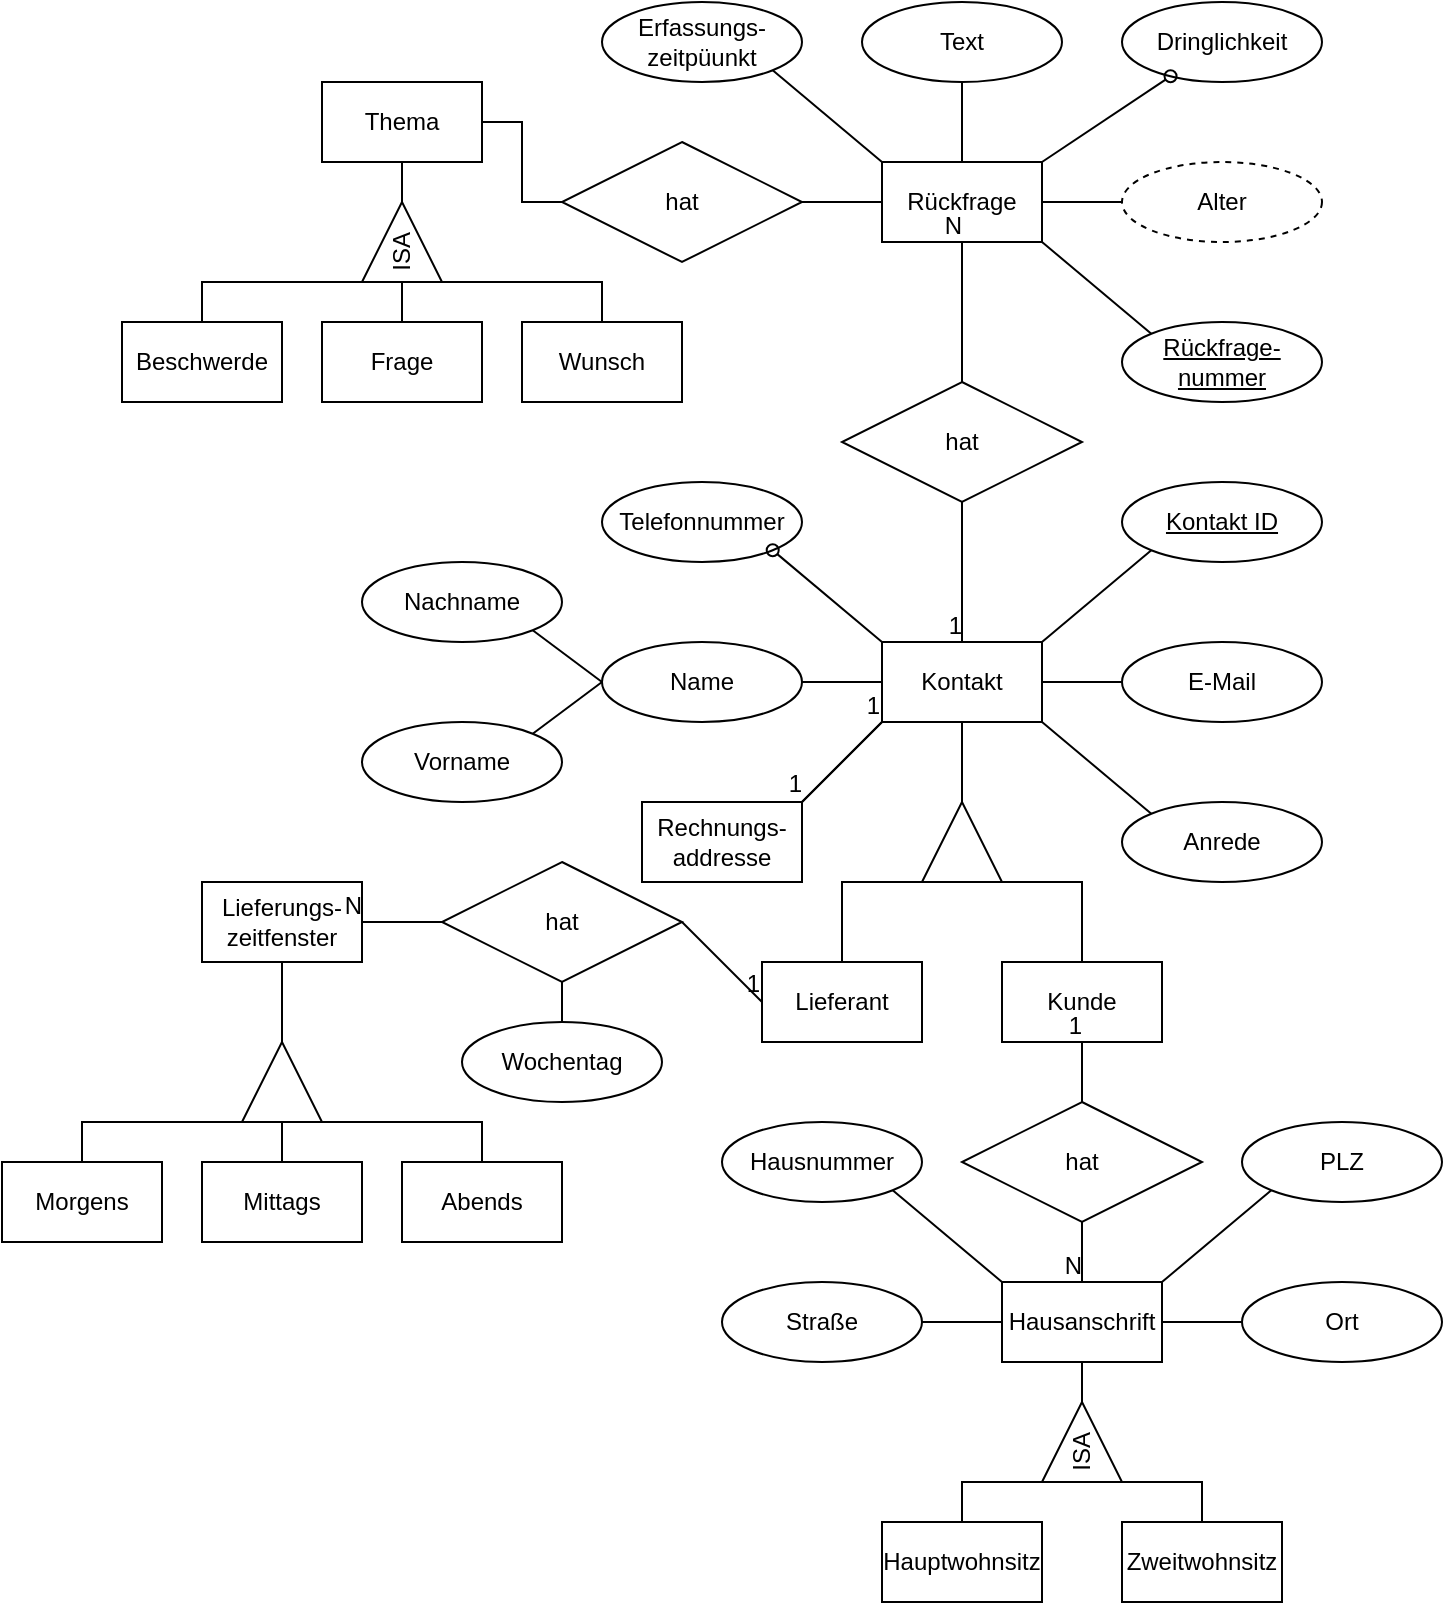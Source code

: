 <mxfile version="13.10.0" type="device"><diagram id="n-PreVlxpkVsMGeiqjeN" name="Page-1"><mxGraphModel dx="1422" dy="740" grid="1" gridSize="10" guides="1" tooltips="1" connect="1" arrows="1" fold="1" page="1" pageScale="1" pageWidth="827" pageHeight="1169" math="0" shadow="0"><root><mxCell id="0"/><mxCell id="1" parent="0"/><mxCell id="vVULPkSuiDI0Fkno7fGx-12" style="rounded=0;orthogonalLoop=1;jettySize=auto;html=1;exitX=0;exitY=0;exitDx=0;exitDy=0;entryX=1;entryY=1;entryDx=0;entryDy=0;endArrow=none;endFill=0;" parent="1" source="vVULPkSuiDI0Fkno7fGx-1" target="vVULPkSuiDI0Fkno7fGx-7" edge="1"><mxGeometry relative="1" as="geometry"/></mxCell><mxCell id="vVULPkSuiDI0Fkno7fGx-18" style="edgeStyle=none;rounded=0;orthogonalLoop=1;jettySize=auto;html=1;exitX=1;exitY=0.5;exitDx=0;exitDy=0;endArrow=none;endFill=0;" parent="1" source="vVULPkSuiDI0Fkno7fGx-1" target="vVULPkSuiDI0Fkno7fGx-17" edge="1"><mxGeometry relative="1" as="geometry"/></mxCell><mxCell id="vVULPkSuiDI0Fkno7fGx-21" style="edgeStyle=none;rounded=0;orthogonalLoop=1;jettySize=auto;html=1;exitX=0;exitY=0.5;exitDx=0;exitDy=0;endArrow=none;endFill=0;" parent="1" source="vVULPkSuiDI0Fkno7fGx-1" target="vVULPkSuiDI0Fkno7fGx-20" edge="1"><mxGeometry relative="1" as="geometry"/></mxCell><mxCell id="vVULPkSuiDI0Fkno7fGx-34" style="edgeStyle=none;rounded=0;orthogonalLoop=1;jettySize=auto;html=1;exitX=1;exitY=1;exitDx=0;exitDy=0;entryX=0;entryY=0;entryDx=0;entryDy=0;endArrow=none;endFill=0;" parent="1" source="vVULPkSuiDI0Fkno7fGx-1" target="vVULPkSuiDI0Fkno7fGx-10" edge="1"><mxGeometry relative="1" as="geometry"/></mxCell><mxCell id="vVULPkSuiDI0Fkno7fGx-1" value="Rückfrage" style="whiteSpace=wrap;html=1;align=center;" parent="1" vertex="1"><mxGeometry x="480" y="200" width="80" height="40" as="geometry"/></mxCell><mxCell id="vVULPkSuiDI0Fkno7fGx-7" value="Erfassungs-zeitpüunkt" style="ellipse;whiteSpace=wrap;html=1;align=center;" parent="1" vertex="1"><mxGeometry x="340" y="120" width="100" height="40" as="geometry"/></mxCell><mxCell id="vVULPkSuiDI0Fkno7fGx-33" style="edgeStyle=none;rounded=0;orthogonalLoop=1;jettySize=auto;html=1;exitX=0.5;exitY=1;exitDx=0;exitDy=0;entryX=0.5;entryY=0;entryDx=0;entryDy=0;endArrow=none;endFill=0;" parent="1" source="vVULPkSuiDI0Fkno7fGx-9" target="vVULPkSuiDI0Fkno7fGx-1" edge="1"><mxGeometry relative="1" as="geometry"/></mxCell><mxCell id="vVULPkSuiDI0Fkno7fGx-9" value="&lt;div&gt;Text&lt;/div&gt;" style="ellipse;whiteSpace=wrap;html=1;align=center;" parent="1" vertex="1"><mxGeometry x="470" y="120" width="100" height="40" as="geometry"/></mxCell><mxCell id="vVULPkSuiDI0Fkno7fGx-10" value="Rückfrage-nummer" style="ellipse;whiteSpace=wrap;html=1;align=center;fontStyle=4;" parent="1" vertex="1"><mxGeometry x="600" y="280" width="100" height="40" as="geometry"/></mxCell><mxCell id="vVULPkSuiDI0Fkno7fGx-11" value="Dringlichkeit" style="ellipse;whiteSpace=wrap;html=1;align=center;" parent="1" vertex="1"><mxGeometry x="600" y="120" width="100" height="40" as="geometry"/></mxCell><mxCell id="vVULPkSuiDI0Fkno7fGx-15" style="edgeStyle=none;rounded=0;orthogonalLoop=1;jettySize=auto;html=1;exitX=1;exitY=0;exitDx=0;exitDy=0;endArrow=oval;endFill=0;" parent="1" source="vVULPkSuiDI0Fkno7fGx-1" target="vVULPkSuiDI0Fkno7fGx-11" edge="1"><mxGeometry relative="1" as="geometry"/></mxCell><mxCell id="vVULPkSuiDI0Fkno7fGx-17" value="Alter" style="ellipse;whiteSpace=wrap;html=1;align=center;dashed=1;" parent="1" vertex="1"><mxGeometry x="600" y="200" width="100" height="40" as="geometry"/></mxCell><mxCell id="vVULPkSuiDI0Fkno7fGx-19" value="Thema" style="whiteSpace=wrap;html=1;align=center;" parent="1" vertex="1"><mxGeometry x="200" y="160" width="80" height="40" as="geometry"/></mxCell><mxCell id="vVULPkSuiDI0Fkno7fGx-22" style="edgeStyle=orthogonalEdgeStyle;rounded=0;orthogonalLoop=1;jettySize=auto;html=1;exitX=0;exitY=0.5;exitDx=0;exitDy=0;entryX=1;entryY=0.5;entryDx=0;entryDy=0;endArrow=none;endFill=0;" parent="1" source="vVULPkSuiDI0Fkno7fGx-20" target="vVULPkSuiDI0Fkno7fGx-19" edge="1"><mxGeometry relative="1" as="geometry"/></mxCell><mxCell id="vVULPkSuiDI0Fkno7fGx-20" value="hat" style="shape=rhombus;perimeter=rhombusPerimeter;whiteSpace=wrap;html=1;align=center;" parent="1" vertex="1"><mxGeometry x="320" y="190" width="120" height="60" as="geometry"/></mxCell><mxCell id="vVULPkSuiDI0Fkno7fGx-24" style="edgeStyle=none;rounded=0;orthogonalLoop=1;jettySize=auto;html=1;endArrow=none;endFill=0;" parent="1" source="vVULPkSuiDI0Fkno7fGx-23" target="vVULPkSuiDI0Fkno7fGx-19" edge="1"><mxGeometry relative="1" as="geometry"/></mxCell><mxCell id="vVULPkSuiDI0Fkno7fGx-23" value="ISA &amp;nbsp;&amp;nbsp; " style="triangle;whiteSpace=wrap;html=1;rotation=-90;" parent="1" vertex="1"><mxGeometry x="220" y="220" width="40" height="40" as="geometry"/></mxCell><mxCell id="vVULPkSuiDI0Fkno7fGx-67" style="edgeStyle=none;rounded=0;orthogonalLoop=1;jettySize=auto;html=1;exitX=0.5;exitY=0;exitDx=0;exitDy=0;entryX=0;entryY=0.5;entryDx=0;entryDy=0;sourcePerimeterSpacing=0;endArrow=none;endFill=0;endSize=6;targetPerimeterSpacing=0;strokeWidth=1;" parent="1" source="vVULPkSuiDI0Fkno7fGx-26" target="vVULPkSuiDI0Fkno7fGx-23" edge="1"><mxGeometry relative="1" as="geometry"/></mxCell><mxCell id="vVULPkSuiDI0Fkno7fGx-26" value="Frage" style="whiteSpace=wrap;html=1;align=center;" parent="1" vertex="1"><mxGeometry x="200" y="280" width="80" height="40" as="geometry"/></mxCell><mxCell id="vVULPkSuiDI0Fkno7fGx-68" style="edgeStyle=none;rounded=0;orthogonalLoop=1;jettySize=auto;html=1;exitX=0.5;exitY=0;exitDx=0;exitDy=0;sourcePerimeterSpacing=0;endArrow=none;endFill=0;endSize=6;targetPerimeterSpacing=0;strokeWidth=1;entryX=0;entryY=0.5;entryDx=0;entryDy=0;" parent="1" source="vVULPkSuiDI0Fkno7fGx-28" target="vVULPkSuiDI0Fkno7fGx-23" edge="1"><mxGeometry relative="1" as="geometry"><mxPoint x="260" y="260" as="targetPoint"/><Array as="points"><mxPoint x="340" y="260"/></Array></mxGeometry></mxCell><mxCell id="vVULPkSuiDI0Fkno7fGx-28" value="Wunsch" style="whiteSpace=wrap;html=1;align=center;" parent="1" vertex="1"><mxGeometry x="300" y="280" width="80" height="40" as="geometry"/></mxCell><mxCell id="vVULPkSuiDI0Fkno7fGx-46" style="edgeStyle=none;rounded=0;orthogonalLoop=1;jettySize=auto;html=1;exitX=1;exitY=0;exitDx=0;exitDy=0;entryX=0;entryY=1;entryDx=0;entryDy=0;sourcePerimeterSpacing=0;endArrow=none;endFill=0;endSize=6;targetPerimeterSpacing=0;" parent="1" source="vVULPkSuiDI0Fkno7fGx-35" target="vVULPkSuiDI0Fkno7fGx-45" edge="1"><mxGeometry relative="1" as="geometry"/></mxCell><mxCell id="vVULPkSuiDI0Fkno7fGx-35" value="Kontakt" style="whiteSpace=wrap;html=1;align=center;" parent="1" vertex="1"><mxGeometry x="480" y="440" width="80" height="40" as="geometry"/></mxCell><mxCell id="vVULPkSuiDI0Fkno7fGx-39" value="hat" style="shape=rhombus;perimeter=rhombusPerimeter;whiteSpace=wrap;html=1;align=center;" parent="1" vertex="1"><mxGeometry x="460" y="310" width="120" height="60" as="geometry"/></mxCell><mxCell id="vVULPkSuiDI0Fkno7fGx-40" value="" style="endArrow=none;html=1;rounded=0;entryX=0.5;entryY=1;entryDx=0;entryDy=0;exitX=0.5;exitY=0;exitDx=0;exitDy=0;verticalAlign=top;spacing=2;endSize=6;sourcePerimeterSpacing=0;targetPerimeterSpacing=0;labelPosition=left;verticalLabelPosition=bottom;align=right;" parent="1" source="vVULPkSuiDI0Fkno7fGx-39" target="vVULPkSuiDI0Fkno7fGx-1" edge="1"><mxGeometry relative="1" as="geometry"><mxPoint x="300" y="380" as="sourcePoint"/><mxPoint x="460" y="380" as="targetPoint"/></mxGeometry></mxCell><mxCell id="vVULPkSuiDI0Fkno7fGx-41" value="N" style="resizable=0;html=1;align=right;verticalAlign=bottom;" parent="vVULPkSuiDI0Fkno7fGx-40" connectable="0" vertex="1"><mxGeometry x="1" relative="1" as="geometry"/></mxCell><mxCell id="vVULPkSuiDI0Fkno7fGx-43" value="" style="endArrow=none;html=1;rounded=0;exitX=0.5;exitY=1;exitDx=0;exitDy=0;entryX=0.5;entryY=0;entryDx=0;entryDy=0;" parent="1" source="vVULPkSuiDI0Fkno7fGx-39" target="vVULPkSuiDI0Fkno7fGx-35" edge="1"><mxGeometry relative="1" as="geometry"><mxPoint x="300" y="380" as="sourcePoint"/><mxPoint x="460" y="380" as="targetPoint"/></mxGeometry></mxCell><mxCell id="vVULPkSuiDI0Fkno7fGx-44" value="1" style="resizable=0;html=1;align=right;verticalAlign=bottom;" parent="vVULPkSuiDI0Fkno7fGx-43" connectable="0" vertex="1"><mxGeometry x="1" relative="1" as="geometry"/></mxCell><mxCell id="vVULPkSuiDI0Fkno7fGx-45" value="Kontakt ID" style="ellipse;whiteSpace=wrap;html=1;align=center;fontStyle=4;" parent="1" vertex="1"><mxGeometry x="600" y="360" width="100" height="40" as="geometry"/></mxCell><mxCell id="vVULPkSuiDI0Fkno7fGx-57" style="edgeStyle=none;rounded=0;orthogonalLoop=1;jettySize=auto;html=1;exitX=0;exitY=0.5;exitDx=0;exitDy=0;entryX=1;entryY=0.5;entryDx=0;entryDy=0;sourcePerimeterSpacing=0;endArrow=none;endFill=0;endSize=6;targetPerimeterSpacing=0;" parent="1" source="vVULPkSuiDI0Fkno7fGx-47" target="vVULPkSuiDI0Fkno7fGx-35" edge="1"><mxGeometry relative="1" as="geometry"/></mxCell><mxCell id="vVULPkSuiDI0Fkno7fGx-47" value="E-Mail" style="ellipse;whiteSpace=wrap;html=1;align=center;" parent="1" vertex="1"><mxGeometry x="600" y="440" width="100" height="40" as="geometry"/></mxCell><mxCell id="vVULPkSuiDI0Fkno7fGx-56" style="edgeStyle=none;rounded=0;orthogonalLoop=1;jettySize=auto;html=1;exitX=0;exitY=0;exitDx=0;exitDy=0;entryX=1;entryY=1;entryDx=0;entryDy=0;sourcePerimeterSpacing=0;endArrow=none;endFill=0;endSize=6;targetPerimeterSpacing=0;" parent="1" source="vVULPkSuiDI0Fkno7fGx-48" target="vVULPkSuiDI0Fkno7fGx-35" edge="1"><mxGeometry relative="1" as="geometry"/></mxCell><mxCell id="vVULPkSuiDI0Fkno7fGx-48" value="Anrede" style="ellipse;whiteSpace=wrap;html=1;align=center;" parent="1" vertex="1"><mxGeometry x="600" y="520" width="100" height="40" as="geometry"/></mxCell><mxCell id="vVULPkSuiDI0Fkno7fGx-55" style="edgeStyle=none;rounded=0;orthogonalLoop=1;jettySize=auto;html=1;exitX=1;exitY=0.5;exitDx=0;exitDy=0;sourcePerimeterSpacing=0;endArrow=none;endFill=0;endSize=6;targetPerimeterSpacing=0;entryX=0;entryY=0.5;entryDx=0;entryDy=0;" parent="1" source="vVULPkSuiDI0Fkno7fGx-49" target="vVULPkSuiDI0Fkno7fGx-35" edge="1"><mxGeometry relative="1" as="geometry"/></mxCell><mxCell id="vVULPkSuiDI0Fkno7fGx-49" value="Name" style="ellipse;whiteSpace=wrap;html=1;align=center;" parent="1" vertex="1"><mxGeometry x="340" y="440" width="100" height="40" as="geometry"/></mxCell><mxCell id="vVULPkSuiDI0Fkno7fGx-54" style="edgeStyle=none;rounded=0;orthogonalLoop=1;jettySize=auto;html=1;exitX=1;exitY=1;exitDx=0;exitDy=0;sourcePerimeterSpacing=0;endArrow=none;endFill=0;endSize=6;targetPerimeterSpacing=0;" parent="1" source="vVULPkSuiDI0Fkno7fGx-50" edge="1"><mxGeometry relative="1" as="geometry"><mxPoint x="340" y="460" as="targetPoint"/></mxGeometry></mxCell><mxCell id="vVULPkSuiDI0Fkno7fGx-50" value="Nachname" style="ellipse;whiteSpace=wrap;html=1;align=center;" parent="1" vertex="1"><mxGeometry x="220" y="400" width="100" height="40" as="geometry"/></mxCell><mxCell id="vVULPkSuiDI0Fkno7fGx-52" style="edgeStyle=none;rounded=0;orthogonalLoop=1;jettySize=auto;html=1;exitX=1;exitY=0;exitDx=0;exitDy=0;entryX=0;entryY=0.5;entryDx=0;entryDy=0;sourcePerimeterSpacing=0;endArrow=none;endFill=0;endSize=6;targetPerimeterSpacing=0;" parent="1" source="vVULPkSuiDI0Fkno7fGx-51" target="vVULPkSuiDI0Fkno7fGx-49" edge="1"><mxGeometry relative="1" as="geometry"/></mxCell><mxCell id="vVULPkSuiDI0Fkno7fGx-51" value="Vorname" style="ellipse;whiteSpace=wrap;html=1;align=center;" parent="1" vertex="1"><mxGeometry x="220" y="480" width="100" height="40" as="geometry"/></mxCell><mxCell id="vVULPkSuiDI0Fkno7fGx-53" style="edgeStyle=none;rounded=0;orthogonalLoop=1;jettySize=auto;html=1;exitX=0.5;exitY=0;exitDx=0;exitDy=0;sourcePerimeterSpacing=0;endArrow=none;endFill=0;endSize=6;targetPerimeterSpacing=0;" parent="1" source="vVULPkSuiDI0Fkno7fGx-50" target="vVULPkSuiDI0Fkno7fGx-50" edge="1"><mxGeometry relative="1" as="geometry"/></mxCell><mxCell id="vVULPkSuiDI0Fkno7fGx-58" value="Telefonnummer" style="ellipse;whiteSpace=wrap;html=1;align=center;" parent="1" vertex="1"><mxGeometry x="340" y="360" width="100" height="40" as="geometry"/></mxCell><mxCell id="vVULPkSuiDI0Fkno7fGx-60" style="edgeStyle=none;rounded=0;orthogonalLoop=1;jettySize=auto;html=1;exitX=0;exitY=0;exitDx=0;exitDy=0;entryX=1;entryY=1;entryDx=0;entryDy=0;sourcePerimeterSpacing=0;endArrow=oval;endFill=0;endSize=6;targetPerimeterSpacing=0;strokeWidth=1;" parent="1" source="vVULPkSuiDI0Fkno7fGx-35" target="vVULPkSuiDI0Fkno7fGx-58" edge="1"><mxGeometry relative="1" as="geometry"/></mxCell><mxCell id="vVULPkSuiDI0Fkno7fGx-62" style="edgeStyle=none;rounded=0;orthogonalLoop=1;jettySize=auto;html=1;entryX=0.5;entryY=1;entryDx=0;entryDy=0;sourcePerimeterSpacing=0;endArrow=none;endFill=0;endSize=6;targetPerimeterSpacing=0;strokeWidth=1;" parent="1" source="vVULPkSuiDI0Fkno7fGx-61" target="vVULPkSuiDI0Fkno7fGx-35" edge="1"><mxGeometry relative="1" as="geometry"/></mxCell><mxCell id="vVULPkSuiDI0Fkno7fGx-61" value="" style="triangle;whiteSpace=wrap;html=1;rotation=-90;" parent="1" vertex="1"><mxGeometry x="500" y="520" width="40" height="40" as="geometry"/></mxCell><mxCell id="vVULPkSuiDI0Fkno7fGx-69" style="edgeStyle=none;rounded=0;orthogonalLoop=1;jettySize=auto;html=1;exitX=0.5;exitY=0;exitDx=0;exitDy=0;entryX=0;entryY=0.5;entryDx=0;entryDy=0;sourcePerimeterSpacing=0;endArrow=none;endFill=0;endSize=6;targetPerimeterSpacing=0;strokeWidth=1;" parent="1" source="vVULPkSuiDI0Fkno7fGx-63" target="vVULPkSuiDI0Fkno7fGx-61" edge="1"><mxGeometry relative="1" as="geometry"><Array as="points"><mxPoint x="460" y="560"/></Array></mxGeometry></mxCell><mxCell id="vVULPkSuiDI0Fkno7fGx-63" value="Lieferant" style="whiteSpace=wrap;html=1;align=center;" parent="1" vertex="1"><mxGeometry x="420" y="600" width="80" height="40" as="geometry"/></mxCell><mxCell id="vVULPkSuiDI0Fkno7fGx-70" style="edgeStyle=none;rounded=0;orthogonalLoop=1;jettySize=auto;html=1;exitX=0.5;exitY=0;exitDx=0;exitDy=0;entryX=0;entryY=0.5;entryDx=0;entryDy=0;sourcePerimeterSpacing=0;endArrow=none;endFill=0;endSize=6;targetPerimeterSpacing=0;strokeWidth=1;" parent="1" source="vVULPkSuiDI0Fkno7fGx-64" target="vVULPkSuiDI0Fkno7fGx-61" edge="1"><mxGeometry relative="1" as="geometry"><Array as="points"><mxPoint x="580" y="560"/></Array></mxGeometry></mxCell><mxCell id="vVULPkSuiDI0Fkno7fGx-64" value="Kunde" style="whiteSpace=wrap;html=1;align=center;" parent="1" vertex="1"><mxGeometry x="540" y="600" width="80" height="40" as="geometry"/></mxCell><mxCell id="vVULPkSuiDI0Fkno7fGx-66" style="edgeStyle=none;rounded=0;orthogonalLoop=1;jettySize=auto;html=1;exitX=0.5;exitY=0;exitDx=0;exitDy=0;sourcePerimeterSpacing=0;endArrow=none;endFill=0;endSize=6;targetPerimeterSpacing=0;strokeWidth=1;entryX=0;entryY=0.5;entryDx=0;entryDy=0;" parent="1" source="vVULPkSuiDI0Fkno7fGx-27" target="vVULPkSuiDI0Fkno7fGx-23" edge="1"><mxGeometry relative="1" as="geometry"><mxPoint x="222" y="260" as="targetPoint"/><Array as="points"><mxPoint x="140" y="260"/></Array></mxGeometry></mxCell><mxCell id="vVULPkSuiDI0Fkno7fGx-27" value="Beschwerde" style="whiteSpace=wrap;html=1;align=center;" parent="1" vertex="1"><mxGeometry x="100" y="280" width="80" height="40" as="geometry"/></mxCell><mxCell id="vVULPkSuiDI0Fkno7fGx-74" value="Lieferungs-zeitfenster" style="whiteSpace=wrap;html=1;align=center;" parent="1" vertex="1"><mxGeometry x="140" y="560" width="80" height="40" as="geometry"/></mxCell><mxCell id="vVULPkSuiDI0Fkno7fGx-76" style="edgeStyle=none;rounded=0;orthogonalLoop=1;jettySize=auto;html=1;sourcePerimeterSpacing=0;endArrow=none;endFill=0;endSize=6;targetPerimeterSpacing=0;strokeWidth=1;" parent="1" source="vVULPkSuiDI0Fkno7fGx-75" target="vVULPkSuiDI0Fkno7fGx-74" edge="1"><mxGeometry relative="1" as="geometry"/></mxCell><mxCell id="vVULPkSuiDI0Fkno7fGx-75" value="" style="triangle;whiteSpace=wrap;html=1;rotation=-90;" parent="1" vertex="1"><mxGeometry x="160" y="640" width="40" height="40" as="geometry"/></mxCell><mxCell id="vVULPkSuiDI0Fkno7fGx-77" value="" style="endArrow=none;html=1;rounded=0;strokeWidth=1;entryX=1;entryY=0.5;entryDx=0;entryDy=0;exitX=0;exitY=0.5;exitDx=0;exitDy=0;" parent="1" target="vVULPkSuiDI0Fkno7fGx-74" edge="1"><mxGeometry relative="1" as="geometry"><mxPoint x="260" y="580" as="sourcePoint"/><mxPoint x="360" y="480" as="targetPoint"/></mxGeometry></mxCell><mxCell id="vVULPkSuiDI0Fkno7fGx-78" value="N" style="resizable=0;html=1;align=right;verticalAlign=bottom;" parent="vVULPkSuiDI0Fkno7fGx-77" connectable="0" vertex="1"><mxGeometry x="1" relative="1" as="geometry"/></mxCell><mxCell id="vVULPkSuiDI0Fkno7fGx-84" style="edgeStyle=none;rounded=0;orthogonalLoop=1;jettySize=auto;html=1;exitX=0.5;exitY=0;exitDx=0;exitDy=0;sourcePerimeterSpacing=0;endArrow=none;endFill=0;endSize=6;targetPerimeterSpacing=0;strokeWidth=1;" parent="1" source="vVULPkSuiDI0Fkno7fGx-80" edge="1"><mxGeometry relative="1" as="geometry"><mxPoint x="180" y="680" as="targetPoint"/><Array as="points"><mxPoint x="80" y="680"/></Array></mxGeometry></mxCell><mxCell id="vVULPkSuiDI0Fkno7fGx-80" value="Morgens" style="whiteSpace=wrap;html=1;align=center;" parent="1" vertex="1"><mxGeometry x="40" y="700" width="80" height="40" as="geometry"/></mxCell><mxCell id="vVULPkSuiDI0Fkno7fGx-83" style="edgeStyle=none;rounded=0;orthogonalLoop=1;jettySize=auto;html=1;exitX=0.5;exitY=0;exitDx=0;exitDy=0;entryX=0;entryY=0.5;entryDx=0;entryDy=0;sourcePerimeterSpacing=0;endArrow=none;endFill=0;endSize=6;targetPerimeterSpacing=0;strokeWidth=1;" parent="1" source="vVULPkSuiDI0Fkno7fGx-81" target="vVULPkSuiDI0Fkno7fGx-75" edge="1"><mxGeometry relative="1" as="geometry"/></mxCell><mxCell id="vVULPkSuiDI0Fkno7fGx-81" value="Mittags" style="whiteSpace=wrap;html=1;align=center;" parent="1" vertex="1"><mxGeometry x="140" y="700" width="80" height="40" as="geometry"/></mxCell><mxCell id="vVULPkSuiDI0Fkno7fGx-85" style="edgeStyle=none;rounded=0;orthogonalLoop=1;jettySize=auto;html=1;exitX=0.5;exitY=0;exitDx=0;exitDy=0;sourcePerimeterSpacing=0;endArrow=none;endFill=0;endSize=6;targetPerimeterSpacing=0;strokeWidth=1;" parent="1" source="vVULPkSuiDI0Fkno7fGx-82" edge="1"><mxGeometry relative="1" as="geometry"><mxPoint x="180" y="680" as="targetPoint"/><Array as="points"><mxPoint x="280" y="680"/></Array></mxGeometry></mxCell><mxCell id="vVULPkSuiDI0Fkno7fGx-82" value="Abends" style="whiteSpace=wrap;html=1;align=center;" parent="1" vertex="1"><mxGeometry x="240" y="700" width="80" height="40" as="geometry"/></mxCell><mxCell id="vVULPkSuiDI0Fkno7fGx-107" style="edgeStyle=none;rounded=0;orthogonalLoop=1;jettySize=auto;html=1;exitX=0;exitY=0.5;exitDx=0;exitDy=0;entryX=1;entryY=0.5;entryDx=0;entryDy=0;sourcePerimeterSpacing=0;endArrow=none;endFill=0;endSize=6;targetPerimeterSpacing=0;strokeWidth=1;" parent="1" source="vVULPkSuiDI0Fkno7fGx-88" target="vVULPkSuiDI0Fkno7fGx-91" edge="1"><mxGeometry relative="1" as="geometry"/></mxCell><mxCell id="vVULPkSuiDI0Fkno7fGx-88" value="Ort" style="ellipse;whiteSpace=wrap;html=1;align=center;" parent="1" vertex="1"><mxGeometry x="660" y="760" width="100" height="40" as="geometry"/></mxCell><mxCell id="vVULPkSuiDI0Fkno7fGx-104" style="edgeStyle=none;rounded=0;orthogonalLoop=1;jettySize=auto;html=1;exitX=0;exitY=1;exitDx=0;exitDy=0;entryX=1;entryY=0;entryDx=0;entryDy=0;sourcePerimeterSpacing=0;endArrow=none;endFill=0;endSize=6;targetPerimeterSpacing=0;strokeWidth=1;" parent="1" source="vVULPkSuiDI0Fkno7fGx-89" target="vVULPkSuiDI0Fkno7fGx-91" edge="1"><mxGeometry relative="1" as="geometry"/></mxCell><mxCell id="vVULPkSuiDI0Fkno7fGx-89" value="PLZ" style="ellipse;whiteSpace=wrap;html=1;align=center;" parent="1" vertex="1"><mxGeometry x="660" y="680" width="100" height="40" as="geometry"/></mxCell><mxCell id="vVULPkSuiDI0Fkno7fGx-105" style="edgeStyle=none;rounded=0;orthogonalLoop=1;jettySize=auto;html=1;exitX=1;exitY=1;exitDx=0;exitDy=0;entryX=0;entryY=0;entryDx=0;entryDy=0;sourcePerimeterSpacing=0;endArrow=none;endFill=0;endSize=6;targetPerimeterSpacing=0;strokeWidth=1;" parent="1" source="vVULPkSuiDI0Fkno7fGx-90" target="vVULPkSuiDI0Fkno7fGx-91" edge="1"><mxGeometry relative="1" as="geometry"/></mxCell><mxCell id="vVULPkSuiDI0Fkno7fGx-90" value="Hausnummer" style="ellipse;whiteSpace=wrap;html=1;align=center;" parent="1" vertex="1"><mxGeometry x="400" y="680" width="100" height="40" as="geometry"/></mxCell><mxCell id="vVULPkSuiDI0Fkno7fGx-91" value="Hausanschrift" style="whiteSpace=wrap;html=1;align=center;" parent="1" vertex="1"><mxGeometry x="540" y="760" width="80" height="40" as="geometry"/></mxCell><mxCell id="vVULPkSuiDI0Fkno7fGx-94" value="hat" style="shape=rhombus;perimeter=rhombusPerimeter;whiteSpace=wrap;html=1;align=center;" parent="1" vertex="1"><mxGeometry x="260" y="550" width="120" height="60" as="geometry"/></mxCell><mxCell id="vVULPkSuiDI0Fkno7fGx-95" value="" style="endArrow=none;html=1;rounded=0;strokeWidth=1;entryX=0;entryY=0.5;entryDx=0;entryDy=0;exitX=1;exitY=0.5;exitDx=0;exitDy=0;" parent="1" source="vVULPkSuiDI0Fkno7fGx-94" target="vVULPkSuiDI0Fkno7fGx-63" edge="1"><mxGeometry relative="1" as="geometry"><mxPoint x="300" y="530" as="sourcePoint"/><mxPoint x="460" y="530" as="targetPoint"/></mxGeometry></mxCell><mxCell id="vVULPkSuiDI0Fkno7fGx-96" value="1" style="resizable=0;html=1;align=right;verticalAlign=bottom;" parent="vVULPkSuiDI0Fkno7fGx-95" connectable="0" vertex="1"><mxGeometry x="1" relative="1" as="geometry"/></mxCell><mxCell id="vVULPkSuiDI0Fkno7fGx-97" value="hat" style="shape=rhombus;perimeter=rhombusPerimeter;whiteSpace=wrap;html=1;align=center;" parent="1" vertex="1"><mxGeometry x="520" y="670" width="120" height="60" as="geometry"/></mxCell><mxCell id="vVULPkSuiDI0Fkno7fGx-98" value="" style="endArrow=none;html=1;rounded=0;strokeWidth=1;exitX=0.5;exitY=0;exitDx=0;exitDy=0;entryX=0.5;entryY=1;entryDx=0;entryDy=0;" parent="1" source="vVULPkSuiDI0Fkno7fGx-97" target="vVULPkSuiDI0Fkno7fGx-64" edge="1"><mxGeometry relative="1" as="geometry"><mxPoint x="300" y="640" as="sourcePoint"/><mxPoint x="460" y="640" as="targetPoint"/></mxGeometry></mxCell><mxCell id="vVULPkSuiDI0Fkno7fGx-99" value="1" style="resizable=0;html=1;align=right;verticalAlign=bottom;" parent="vVULPkSuiDI0Fkno7fGx-98" connectable="0" vertex="1"><mxGeometry x="1" relative="1" as="geometry"/></mxCell><mxCell id="vVULPkSuiDI0Fkno7fGx-100" value="" style="endArrow=none;html=1;rounded=0;strokeWidth=1;entryX=0.5;entryY=0;entryDx=0;entryDy=0;exitX=0.5;exitY=1;exitDx=0;exitDy=0;" parent="1" source="vVULPkSuiDI0Fkno7fGx-97" target="vVULPkSuiDI0Fkno7fGx-91" edge="1"><mxGeometry relative="1" as="geometry"><mxPoint x="300" y="640" as="sourcePoint"/><mxPoint x="460" y="640" as="targetPoint"/></mxGeometry></mxCell><mxCell id="vVULPkSuiDI0Fkno7fGx-101" value="N" style="resizable=0;html=1;align=right;verticalAlign=bottom;" parent="vVULPkSuiDI0Fkno7fGx-100" connectable="0" vertex="1"><mxGeometry x="1" relative="1" as="geometry"/></mxCell><mxCell id="vVULPkSuiDI0Fkno7fGx-106" style="edgeStyle=none;rounded=0;orthogonalLoop=1;jettySize=auto;html=1;exitX=1;exitY=0.5;exitDx=0;exitDy=0;entryX=0;entryY=0.5;entryDx=0;entryDy=0;sourcePerimeterSpacing=0;endArrow=none;endFill=0;endSize=6;targetPerimeterSpacing=0;strokeWidth=1;" parent="1" source="vVULPkSuiDI0Fkno7fGx-103" target="vVULPkSuiDI0Fkno7fGx-91" edge="1"><mxGeometry relative="1" as="geometry"/></mxCell><mxCell id="vVULPkSuiDI0Fkno7fGx-103" value="Straße" style="ellipse;whiteSpace=wrap;html=1;align=center;" parent="1" vertex="1"><mxGeometry x="400" y="760" width="100" height="40" as="geometry"/></mxCell><mxCell id="vVULPkSuiDI0Fkno7fGx-109" style="edgeStyle=none;rounded=0;orthogonalLoop=1;jettySize=auto;html=1;sourcePerimeterSpacing=0;endArrow=none;endFill=0;endSize=6;targetPerimeterSpacing=0;strokeWidth=1;" parent="1" source="vVULPkSuiDI0Fkno7fGx-108" target="vVULPkSuiDI0Fkno7fGx-91" edge="1"><mxGeometry relative="1" as="geometry"/></mxCell><mxCell id="vVULPkSuiDI0Fkno7fGx-108" value="ISA &amp;nbsp;&amp;nbsp; " style="triangle;whiteSpace=wrap;html=1;rotation=-90;" parent="1" vertex="1"><mxGeometry x="560" y="820" width="40" height="40" as="geometry"/></mxCell><mxCell id="vVULPkSuiDI0Fkno7fGx-112" style="edgeStyle=none;rounded=0;orthogonalLoop=1;jettySize=auto;html=1;exitX=0.5;exitY=0;exitDx=0;exitDy=0;entryX=0;entryY=0.5;entryDx=0;entryDy=0;sourcePerimeterSpacing=0;endArrow=none;endFill=0;endSize=6;targetPerimeterSpacing=0;strokeWidth=1;" parent="1" source="vVULPkSuiDI0Fkno7fGx-110" target="vVULPkSuiDI0Fkno7fGx-108" edge="1"><mxGeometry relative="1" as="geometry"><Array as="points"><mxPoint x="520" y="860"/></Array></mxGeometry></mxCell><mxCell id="vVULPkSuiDI0Fkno7fGx-110" value="Hauptwohnsitz" style="whiteSpace=wrap;html=1;align=center;" parent="1" vertex="1"><mxGeometry x="480" y="880" width="80" height="40" as="geometry"/></mxCell><mxCell id="vVULPkSuiDI0Fkno7fGx-113" style="edgeStyle=none;rounded=0;orthogonalLoop=1;jettySize=auto;html=1;exitX=0.5;exitY=0;exitDx=0;exitDy=0;sourcePerimeterSpacing=0;endArrow=none;endFill=0;endSize=6;targetPerimeterSpacing=0;strokeWidth=1;entryX=0;entryY=0.5;entryDx=0;entryDy=0;" parent="1" source="vVULPkSuiDI0Fkno7fGx-111" target="vVULPkSuiDI0Fkno7fGx-108" edge="1"><mxGeometry relative="1" as="geometry"><mxPoint x="580" y="880" as="targetPoint"/><Array as="points"><mxPoint x="640" y="860"/></Array></mxGeometry></mxCell><mxCell id="vVULPkSuiDI0Fkno7fGx-111" value="Zweitwohnsitz" style="whiteSpace=wrap;html=1;align=center;" parent="1" vertex="1"><mxGeometry x="600" y="880" width="80" height="40" as="geometry"/></mxCell><mxCell id="vVULPkSuiDI0Fkno7fGx-115" value="" style="endArrow=none;html=1;rounded=0;strokeWidth=1;entryX=0;entryY=1;entryDx=0;entryDy=0;exitX=1;exitY=0;exitDx=0;exitDy=0;" parent="1" source="vVULPkSuiDI0Fkno7fGx-119" target="vVULPkSuiDI0Fkno7fGx-35" edge="1"><mxGeometry relative="1" as="geometry"><mxPoint x="425.355" y="525.858" as="sourcePoint"/><mxPoint x="470" y="580" as="targetPoint"/></mxGeometry></mxCell><mxCell id="vVULPkSuiDI0Fkno7fGx-116" value="1" style="resizable=0;html=1;align=right;verticalAlign=bottom;" parent="vVULPkSuiDI0Fkno7fGx-115" connectable="0" vertex="1"><mxGeometry x="1" relative="1" as="geometry"/></mxCell><mxCell id="vVULPkSuiDI0Fkno7fGx-117" value="" style="endArrow=none;html=1;rounded=0;strokeWidth=1;exitX=0;exitY=1;exitDx=0;exitDy=0;entryX=1;entryY=0;entryDx=0;entryDy=0;" parent="1" source="vVULPkSuiDI0Fkno7fGx-35" target="vVULPkSuiDI0Fkno7fGx-119" edge="1"><mxGeometry relative="1" as="geometry"><mxPoint x="310" y="580" as="sourcePoint"/><mxPoint x="425.355" y="525.858" as="targetPoint"/></mxGeometry></mxCell><mxCell id="vVULPkSuiDI0Fkno7fGx-118" value="1" style="resizable=0;html=1;align=right;verticalAlign=bottom;" parent="vVULPkSuiDI0Fkno7fGx-117" connectable="0" vertex="1"><mxGeometry x="1" relative="1" as="geometry"/></mxCell><mxCell id="vVULPkSuiDI0Fkno7fGx-119" value="Rechnungs-addresse" style="whiteSpace=wrap;html=1;align=center;" parent="1" vertex="1"><mxGeometry x="360" y="520" width="80" height="40" as="geometry"/></mxCell><mxCell id="OpjavKnzmnm0-4VMHuOC-2" style="edgeStyle=orthogonalEdgeStyle;rounded=0;orthogonalLoop=1;jettySize=auto;html=1;exitX=0.5;exitY=0;exitDx=0;exitDy=0;entryX=0.5;entryY=1;entryDx=0;entryDy=0;endArrow=none;endFill=0;" edge="1" parent="1" source="OpjavKnzmnm0-4VMHuOC-1" target="vVULPkSuiDI0Fkno7fGx-94"><mxGeometry relative="1" as="geometry"/></mxCell><mxCell id="OpjavKnzmnm0-4VMHuOC-1" value="Wochentag" style="ellipse;whiteSpace=wrap;html=1;align=center;" vertex="1" parent="1"><mxGeometry x="270" y="630" width="100" height="40" as="geometry"/></mxCell></root></mxGraphModel></diagram></mxfile>